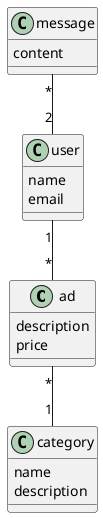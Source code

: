 @startuml martechplace
class ad{
    description
    price
}
class category{
    name
    description
}
class message{
    content
}
class user{
    name
    email
}

user "1" -- "*" ad
ad "*" -- "1" category
message "*" -- "2" user

